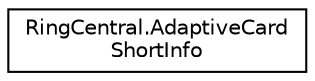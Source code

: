digraph "Graphical Class Hierarchy"
{
 // LATEX_PDF_SIZE
  edge [fontname="Helvetica",fontsize="10",labelfontname="Helvetica",labelfontsize="10"];
  node [fontname="Helvetica",fontsize="10",shape=record];
  rankdir="LR";
  Node0 [label="RingCentral.AdaptiveCard\lShortInfo",height=0.2,width=0.4,color="black", fillcolor="white", style="filled",URL="$classRingCentral_1_1AdaptiveCardShortInfo.html",tooltip=" "];
}
